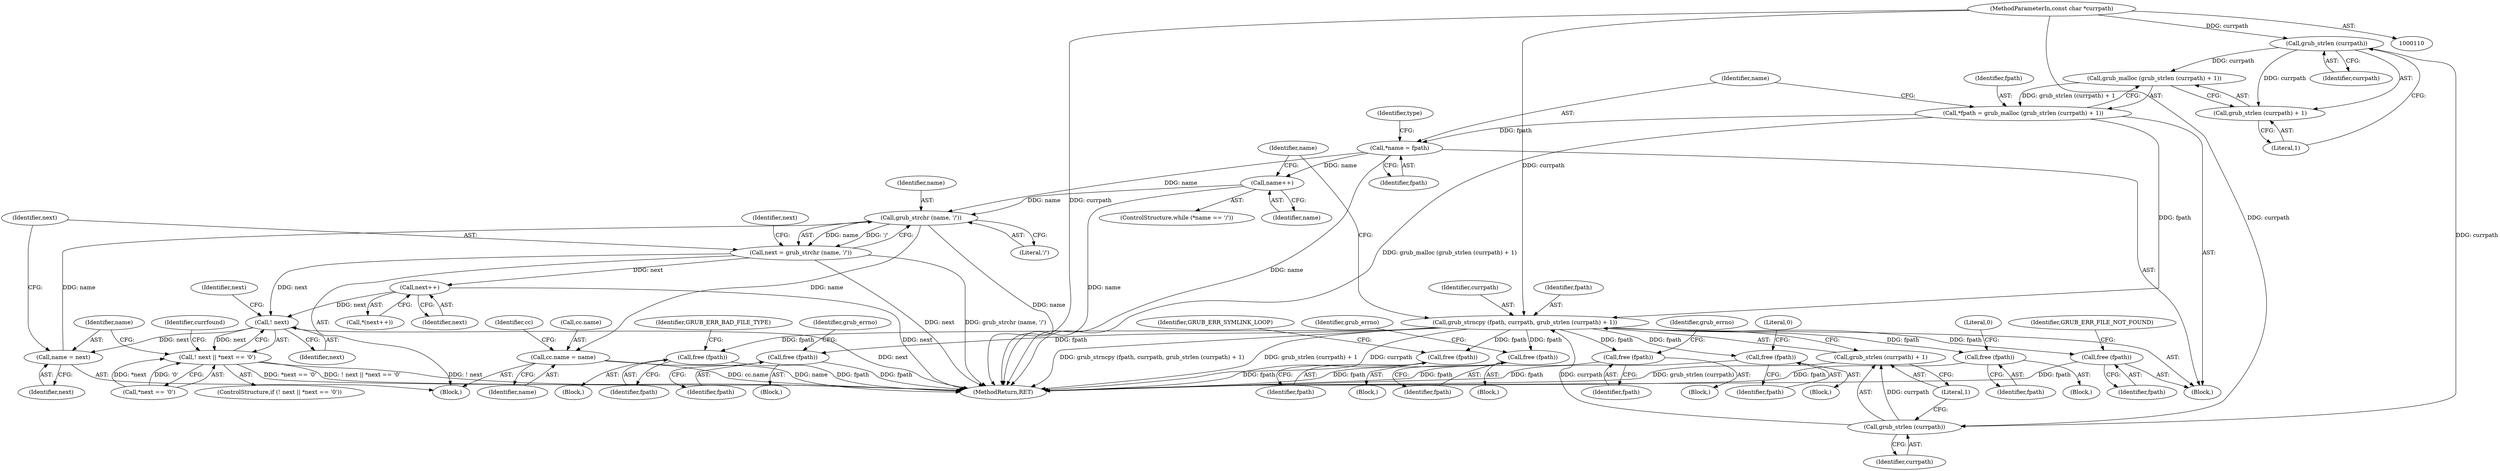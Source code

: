 digraph "0_radare2_65000a7fd9eea62359e6d6714f17b94a99a82edd_2@API" {
"1000121" [label="(Call,grub_strlen (currpath))"];
"1000111" [label="(MethodParameterIn,const char *currpath)"];
"1000119" [label="(Call,grub_malloc (grub_strlen (currpath) + 1))"];
"1000117" [label="(Call,*fpath = grub_malloc (grub_strlen (currpath) + 1))"];
"1000125" [label="(Call,*name = fpath)"];
"1000158" [label="(Call,name++)"];
"1000179" [label="(Call,grub_strchr (name, '/'))"];
"1000177" [label="(Call,next = grub_strchr (name, '/'))"];
"1000192" [label="(Call,next++)"];
"1000338" [label="(Call,! next)"];
"1000337" [label="(Call,! next || *next == '\0')"];
"1000358" [label="(Call,name = next)"];
"1000209" [label="(Call,cc.name = name)"];
"1000146" [label="(Call,grub_strncpy (fpath, currpath, grub_strlen (currpath) + 1))"];
"1000169" [label="(Call,free (fpath))"];
"1000203" [label="(Call,free (fpath))"];
"1000246" [label="(Call,free (fpath))"];
"1000271" [label="(Call,free (fpath))"];
"1000291" [label="(Call,free (fpath))"];
"1000329" [label="(Call,free (fpath))"];
"1000354" [label="(Call,free (fpath))"];
"1000361" [label="(Call,free (fpath))"];
"1000120" [label="(Call,grub_strlen (currpath) + 1)"];
"1000150" [label="(Call,grub_strlen (currpath))"];
"1000149" [label="(Call,grub_strlen (currpath) + 1)"];
"1000151" [label="(Identifier,currpath)"];
"1000122" [label="(Identifier,currpath)"];
"1000150" [label="(Call,grub_strlen (currpath))"];
"1000117" [label="(Call,*fpath = grub_malloc (grub_strlen (currpath) + 1))"];
"1000249" [label="(Identifier,grub_errno)"];
"1000180" [label="(Identifier,name)"];
"1000365" [label="(Identifier,GRUB_ERR_FILE_NOT_FOUND)"];
"1000118" [label="(Identifier,fpath)"];
"1000275" [label="(Identifier,GRUB_ERR_SYMLINK_LOOP)"];
"1000181" [label="(Literal,'/')"];
"1000119" [label="(Call,grub_malloc (grub_strlen (currpath) + 1))"];
"1000360" [label="(Identifier,next)"];
"1000169" [label="(Call,free (fpath))"];
"1000362" [label="(Identifier,fpath)"];
"1000159" [label="(Identifier,name)"];
"1000367" [label="(MethodReturn,RET)"];
"1000191" [label="(Call,*(next++))"];
"1000342" [label="(Identifier,next)"];
"1000210" [label="(Call,cc.name)"];
"1000121" [label="(Call,grub_strlen (currpath))"];
"1000177" [label="(Call,next = grub_strchr (name, '/'))"];
"1000183" [label="(Identifier,next)"];
"1000216" [label="(Identifier,cc)"];
"1000246" [label="(Call,free (fpath))"];
"1000120" [label="(Call,grub_strlen (currpath) + 1)"];
"1000131" [label="(Identifier,type)"];
"1000153" [label="(ControlStructure,while (*name == '/'))"];
"1000247" [label="(Identifier,fpath)"];
"1000213" [label="(Identifier,name)"];
"1000325" [label="(Block,)"];
"1000271" [label="(Call,free (fpath))"];
"1000111" [label="(MethodParameterIn,const char *currpath)"];
"1000174" [label="(Block,)"];
"1000204" [label="(Identifier,fpath)"];
"1000340" [label="(Call,*next == '\0')"];
"1000203" [label="(Call,free (fpath))"];
"1000355" [label="(Identifier,fpath)"];
"1000245" [label="(Block,)"];
"1000193" [label="(Identifier,next)"];
"1000287" [label="(Block,)"];
"1000292" [label="(Identifier,fpath)"];
"1000125" [label="(Call,*name = fpath)"];
"1000156" [label="(Identifier,name)"];
"1000209" [label="(Call,cc.name = name)"];
"1000347" [label="(Identifier,currfound)"];
"1000344" [label="(Block,)"];
"1000207" [label="(Identifier,GRUB_ERR_BAD_FILE_TYPE)"];
"1000179" [label="(Call,grub_strchr (name, '/'))"];
"1000147" [label="(Identifier,fpath)"];
"1000361" [label="(Call,free (fpath))"];
"1000192" [label="(Call,next++)"];
"1000337" [label="(Call,! next || *next == '\0')"];
"1000339" [label="(Identifier,next)"];
"1000272" [label="(Identifier,fpath)"];
"1000152" [label="(Literal,1)"];
"1000126" [label="(Identifier,name)"];
"1000170" [label="(Identifier,fpath)"];
"1000332" [label="(Identifier,grub_errno)"];
"1000178" [label="(Identifier,next)"];
"1000264" [label="(Block,)"];
"1000123" [label="(Literal,1)"];
"1000149" [label="(Call,grub_strlen (currpath) + 1)"];
"1000199" [label="(Block,)"];
"1000291" [label="(Call,free (fpath))"];
"1000115" [label="(Block,)"];
"1000330" [label="(Identifier,fpath)"];
"1000158" [label="(Call,name++)"];
"1000336" [label="(ControlStructure,if (! next || *next == '\0'))"];
"1000127" [label="(Identifier,fpath)"];
"1000357" [label="(Literal,0)"];
"1000294" [label="(Identifier,grub_errno)"];
"1000146" [label="(Call,grub_strncpy (fpath, currpath, grub_strlen (currpath) + 1))"];
"1000338" [label="(Call,! next)"];
"1000329" [label="(Call,free (fpath))"];
"1000148" [label="(Identifier,currpath)"];
"1000358" [label="(Call,name = next)"];
"1000354" [label="(Call,free (fpath))"];
"1000359" [label="(Identifier,name)"];
"1000164" [label="(Block,)"];
"1000172" [label="(Literal,0)"];
"1000121" -> "1000120"  [label="AST: "];
"1000121" -> "1000122"  [label="CFG: "];
"1000122" -> "1000121"  [label="AST: "];
"1000123" -> "1000121"  [label="CFG: "];
"1000121" -> "1000119"  [label="DDG: currpath"];
"1000121" -> "1000120"  [label="DDG: currpath"];
"1000111" -> "1000121"  [label="DDG: currpath"];
"1000121" -> "1000150"  [label="DDG: currpath"];
"1000111" -> "1000110"  [label="AST: "];
"1000111" -> "1000367"  [label="DDG: currpath"];
"1000111" -> "1000146"  [label="DDG: currpath"];
"1000111" -> "1000150"  [label="DDG: currpath"];
"1000119" -> "1000117"  [label="AST: "];
"1000119" -> "1000120"  [label="CFG: "];
"1000120" -> "1000119"  [label="AST: "];
"1000117" -> "1000119"  [label="CFG: "];
"1000119" -> "1000117"  [label="DDG: grub_strlen (currpath) + 1"];
"1000117" -> "1000115"  [label="AST: "];
"1000118" -> "1000117"  [label="AST: "];
"1000126" -> "1000117"  [label="CFG: "];
"1000117" -> "1000367"  [label="DDG: grub_malloc (grub_strlen (currpath) + 1)"];
"1000117" -> "1000125"  [label="DDG: fpath"];
"1000117" -> "1000146"  [label="DDG: fpath"];
"1000125" -> "1000115"  [label="AST: "];
"1000125" -> "1000127"  [label="CFG: "];
"1000126" -> "1000125"  [label="AST: "];
"1000127" -> "1000125"  [label="AST: "];
"1000131" -> "1000125"  [label="CFG: "];
"1000125" -> "1000367"  [label="DDG: name"];
"1000125" -> "1000158"  [label="DDG: name"];
"1000125" -> "1000179"  [label="DDG: name"];
"1000158" -> "1000153"  [label="AST: "];
"1000158" -> "1000159"  [label="CFG: "];
"1000159" -> "1000158"  [label="AST: "];
"1000156" -> "1000158"  [label="CFG: "];
"1000158" -> "1000367"  [label="DDG: name"];
"1000158" -> "1000179"  [label="DDG: name"];
"1000179" -> "1000177"  [label="AST: "];
"1000179" -> "1000181"  [label="CFG: "];
"1000180" -> "1000179"  [label="AST: "];
"1000181" -> "1000179"  [label="AST: "];
"1000177" -> "1000179"  [label="CFG: "];
"1000179" -> "1000367"  [label="DDG: name"];
"1000179" -> "1000177"  [label="DDG: name"];
"1000179" -> "1000177"  [label="DDG: '/'"];
"1000358" -> "1000179"  [label="DDG: name"];
"1000179" -> "1000209"  [label="DDG: name"];
"1000177" -> "1000174"  [label="AST: "];
"1000178" -> "1000177"  [label="AST: "];
"1000183" -> "1000177"  [label="CFG: "];
"1000177" -> "1000367"  [label="DDG: grub_strchr (name, '/')"];
"1000177" -> "1000367"  [label="DDG: next"];
"1000177" -> "1000192"  [label="DDG: next"];
"1000177" -> "1000338"  [label="DDG: next"];
"1000192" -> "1000191"  [label="AST: "];
"1000192" -> "1000193"  [label="CFG: "];
"1000193" -> "1000192"  [label="AST: "];
"1000191" -> "1000192"  [label="CFG: "];
"1000192" -> "1000367"  [label="DDG: next"];
"1000192" -> "1000338"  [label="DDG: next"];
"1000338" -> "1000337"  [label="AST: "];
"1000338" -> "1000339"  [label="CFG: "];
"1000339" -> "1000338"  [label="AST: "];
"1000342" -> "1000338"  [label="CFG: "];
"1000337" -> "1000338"  [label="CFG: "];
"1000338" -> "1000367"  [label="DDG: next"];
"1000338" -> "1000337"  [label="DDG: next"];
"1000338" -> "1000358"  [label="DDG: next"];
"1000337" -> "1000336"  [label="AST: "];
"1000337" -> "1000340"  [label="CFG: "];
"1000340" -> "1000337"  [label="AST: "];
"1000347" -> "1000337"  [label="CFG: "];
"1000359" -> "1000337"  [label="CFG: "];
"1000337" -> "1000367"  [label="DDG: ! next"];
"1000337" -> "1000367"  [label="DDG: *next == '\0'"];
"1000337" -> "1000367"  [label="DDG: ! next || *next == '\0'"];
"1000340" -> "1000337"  [label="DDG: *next"];
"1000340" -> "1000337"  [label="DDG: '\0'"];
"1000358" -> "1000174"  [label="AST: "];
"1000358" -> "1000360"  [label="CFG: "];
"1000359" -> "1000358"  [label="AST: "];
"1000360" -> "1000358"  [label="AST: "];
"1000178" -> "1000358"  [label="CFG: "];
"1000209" -> "1000174"  [label="AST: "];
"1000209" -> "1000213"  [label="CFG: "];
"1000210" -> "1000209"  [label="AST: "];
"1000213" -> "1000209"  [label="AST: "];
"1000216" -> "1000209"  [label="CFG: "];
"1000209" -> "1000367"  [label="DDG: cc.name"];
"1000209" -> "1000367"  [label="DDG: name"];
"1000146" -> "1000115"  [label="AST: "];
"1000146" -> "1000149"  [label="CFG: "];
"1000147" -> "1000146"  [label="AST: "];
"1000148" -> "1000146"  [label="AST: "];
"1000149" -> "1000146"  [label="AST: "];
"1000156" -> "1000146"  [label="CFG: "];
"1000146" -> "1000367"  [label="DDG: grub_strlen (currpath) + 1"];
"1000146" -> "1000367"  [label="DDG: currpath"];
"1000146" -> "1000367"  [label="DDG: grub_strncpy (fpath, currpath, grub_strlen (currpath) + 1)"];
"1000150" -> "1000146"  [label="DDG: currpath"];
"1000146" -> "1000169"  [label="DDG: fpath"];
"1000146" -> "1000203"  [label="DDG: fpath"];
"1000146" -> "1000246"  [label="DDG: fpath"];
"1000146" -> "1000271"  [label="DDG: fpath"];
"1000146" -> "1000291"  [label="DDG: fpath"];
"1000146" -> "1000329"  [label="DDG: fpath"];
"1000146" -> "1000354"  [label="DDG: fpath"];
"1000146" -> "1000361"  [label="DDG: fpath"];
"1000169" -> "1000164"  [label="AST: "];
"1000169" -> "1000170"  [label="CFG: "];
"1000170" -> "1000169"  [label="AST: "];
"1000172" -> "1000169"  [label="CFG: "];
"1000169" -> "1000367"  [label="DDG: fpath"];
"1000203" -> "1000199"  [label="AST: "];
"1000203" -> "1000204"  [label="CFG: "];
"1000204" -> "1000203"  [label="AST: "];
"1000207" -> "1000203"  [label="CFG: "];
"1000203" -> "1000367"  [label="DDG: fpath"];
"1000246" -> "1000245"  [label="AST: "];
"1000246" -> "1000247"  [label="CFG: "];
"1000247" -> "1000246"  [label="AST: "];
"1000249" -> "1000246"  [label="CFG: "];
"1000246" -> "1000367"  [label="DDG: fpath"];
"1000271" -> "1000264"  [label="AST: "];
"1000271" -> "1000272"  [label="CFG: "];
"1000272" -> "1000271"  [label="AST: "];
"1000275" -> "1000271"  [label="CFG: "];
"1000271" -> "1000367"  [label="DDG: fpath"];
"1000291" -> "1000287"  [label="AST: "];
"1000291" -> "1000292"  [label="CFG: "];
"1000292" -> "1000291"  [label="AST: "];
"1000294" -> "1000291"  [label="CFG: "];
"1000291" -> "1000367"  [label="DDG: fpath"];
"1000329" -> "1000325"  [label="AST: "];
"1000329" -> "1000330"  [label="CFG: "];
"1000330" -> "1000329"  [label="AST: "];
"1000332" -> "1000329"  [label="CFG: "];
"1000329" -> "1000367"  [label="DDG: fpath"];
"1000354" -> "1000344"  [label="AST: "];
"1000354" -> "1000355"  [label="CFG: "];
"1000355" -> "1000354"  [label="AST: "];
"1000357" -> "1000354"  [label="CFG: "];
"1000354" -> "1000367"  [label="DDG: fpath"];
"1000361" -> "1000115"  [label="AST: "];
"1000361" -> "1000362"  [label="CFG: "];
"1000362" -> "1000361"  [label="AST: "];
"1000365" -> "1000361"  [label="CFG: "];
"1000361" -> "1000367"  [label="DDG: fpath"];
"1000120" -> "1000123"  [label="CFG: "];
"1000123" -> "1000120"  [label="AST: "];
"1000150" -> "1000149"  [label="AST: "];
"1000150" -> "1000151"  [label="CFG: "];
"1000151" -> "1000150"  [label="AST: "];
"1000152" -> "1000150"  [label="CFG: "];
"1000150" -> "1000149"  [label="DDG: currpath"];
"1000149" -> "1000152"  [label="CFG: "];
"1000152" -> "1000149"  [label="AST: "];
"1000149" -> "1000367"  [label="DDG: grub_strlen (currpath)"];
}
